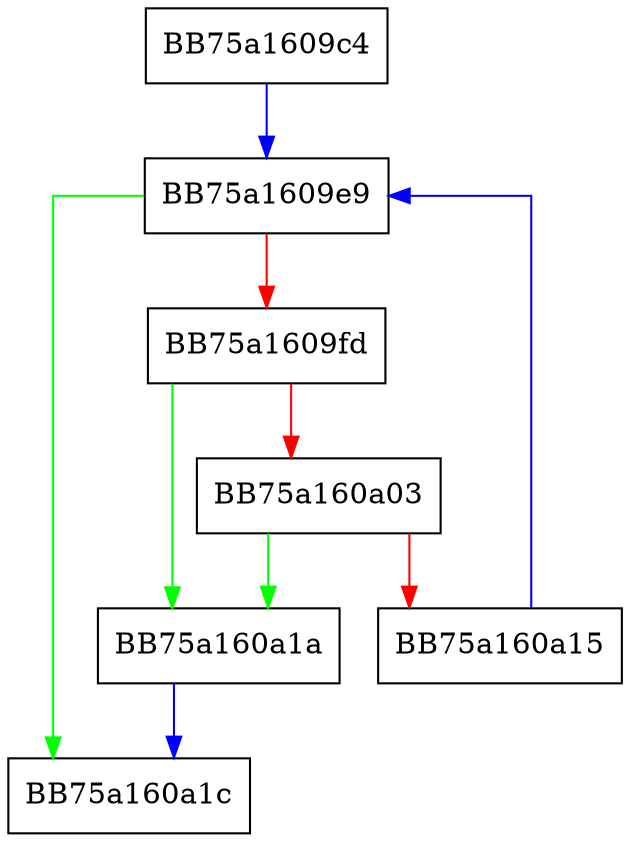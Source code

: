 digraph min_expand {
  node [shape="box"];
  graph [splines=ortho];
  BB75a1609c4 -> BB75a1609e9 [color="blue"];
  BB75a1609e9 -> BB75a160a1c [color="green"];
  BB75a1609e9 -> BB75a1609fd [color="red"];
  BB75a1609fd -> BB75a160a1a [color="green"];
  BB75a1609fd -> BB75a160a03 [color="red"];
  BB75a160a03 -> BB75a160a1a [color="green"];
  BB75a160a03 -> BB75a160a15 [color="red"];
  BB75a160a15 -> BB75a1609e9 [color="blue"];
  BB75a160a1a -> BB75a160a1c [color="blue"];
}